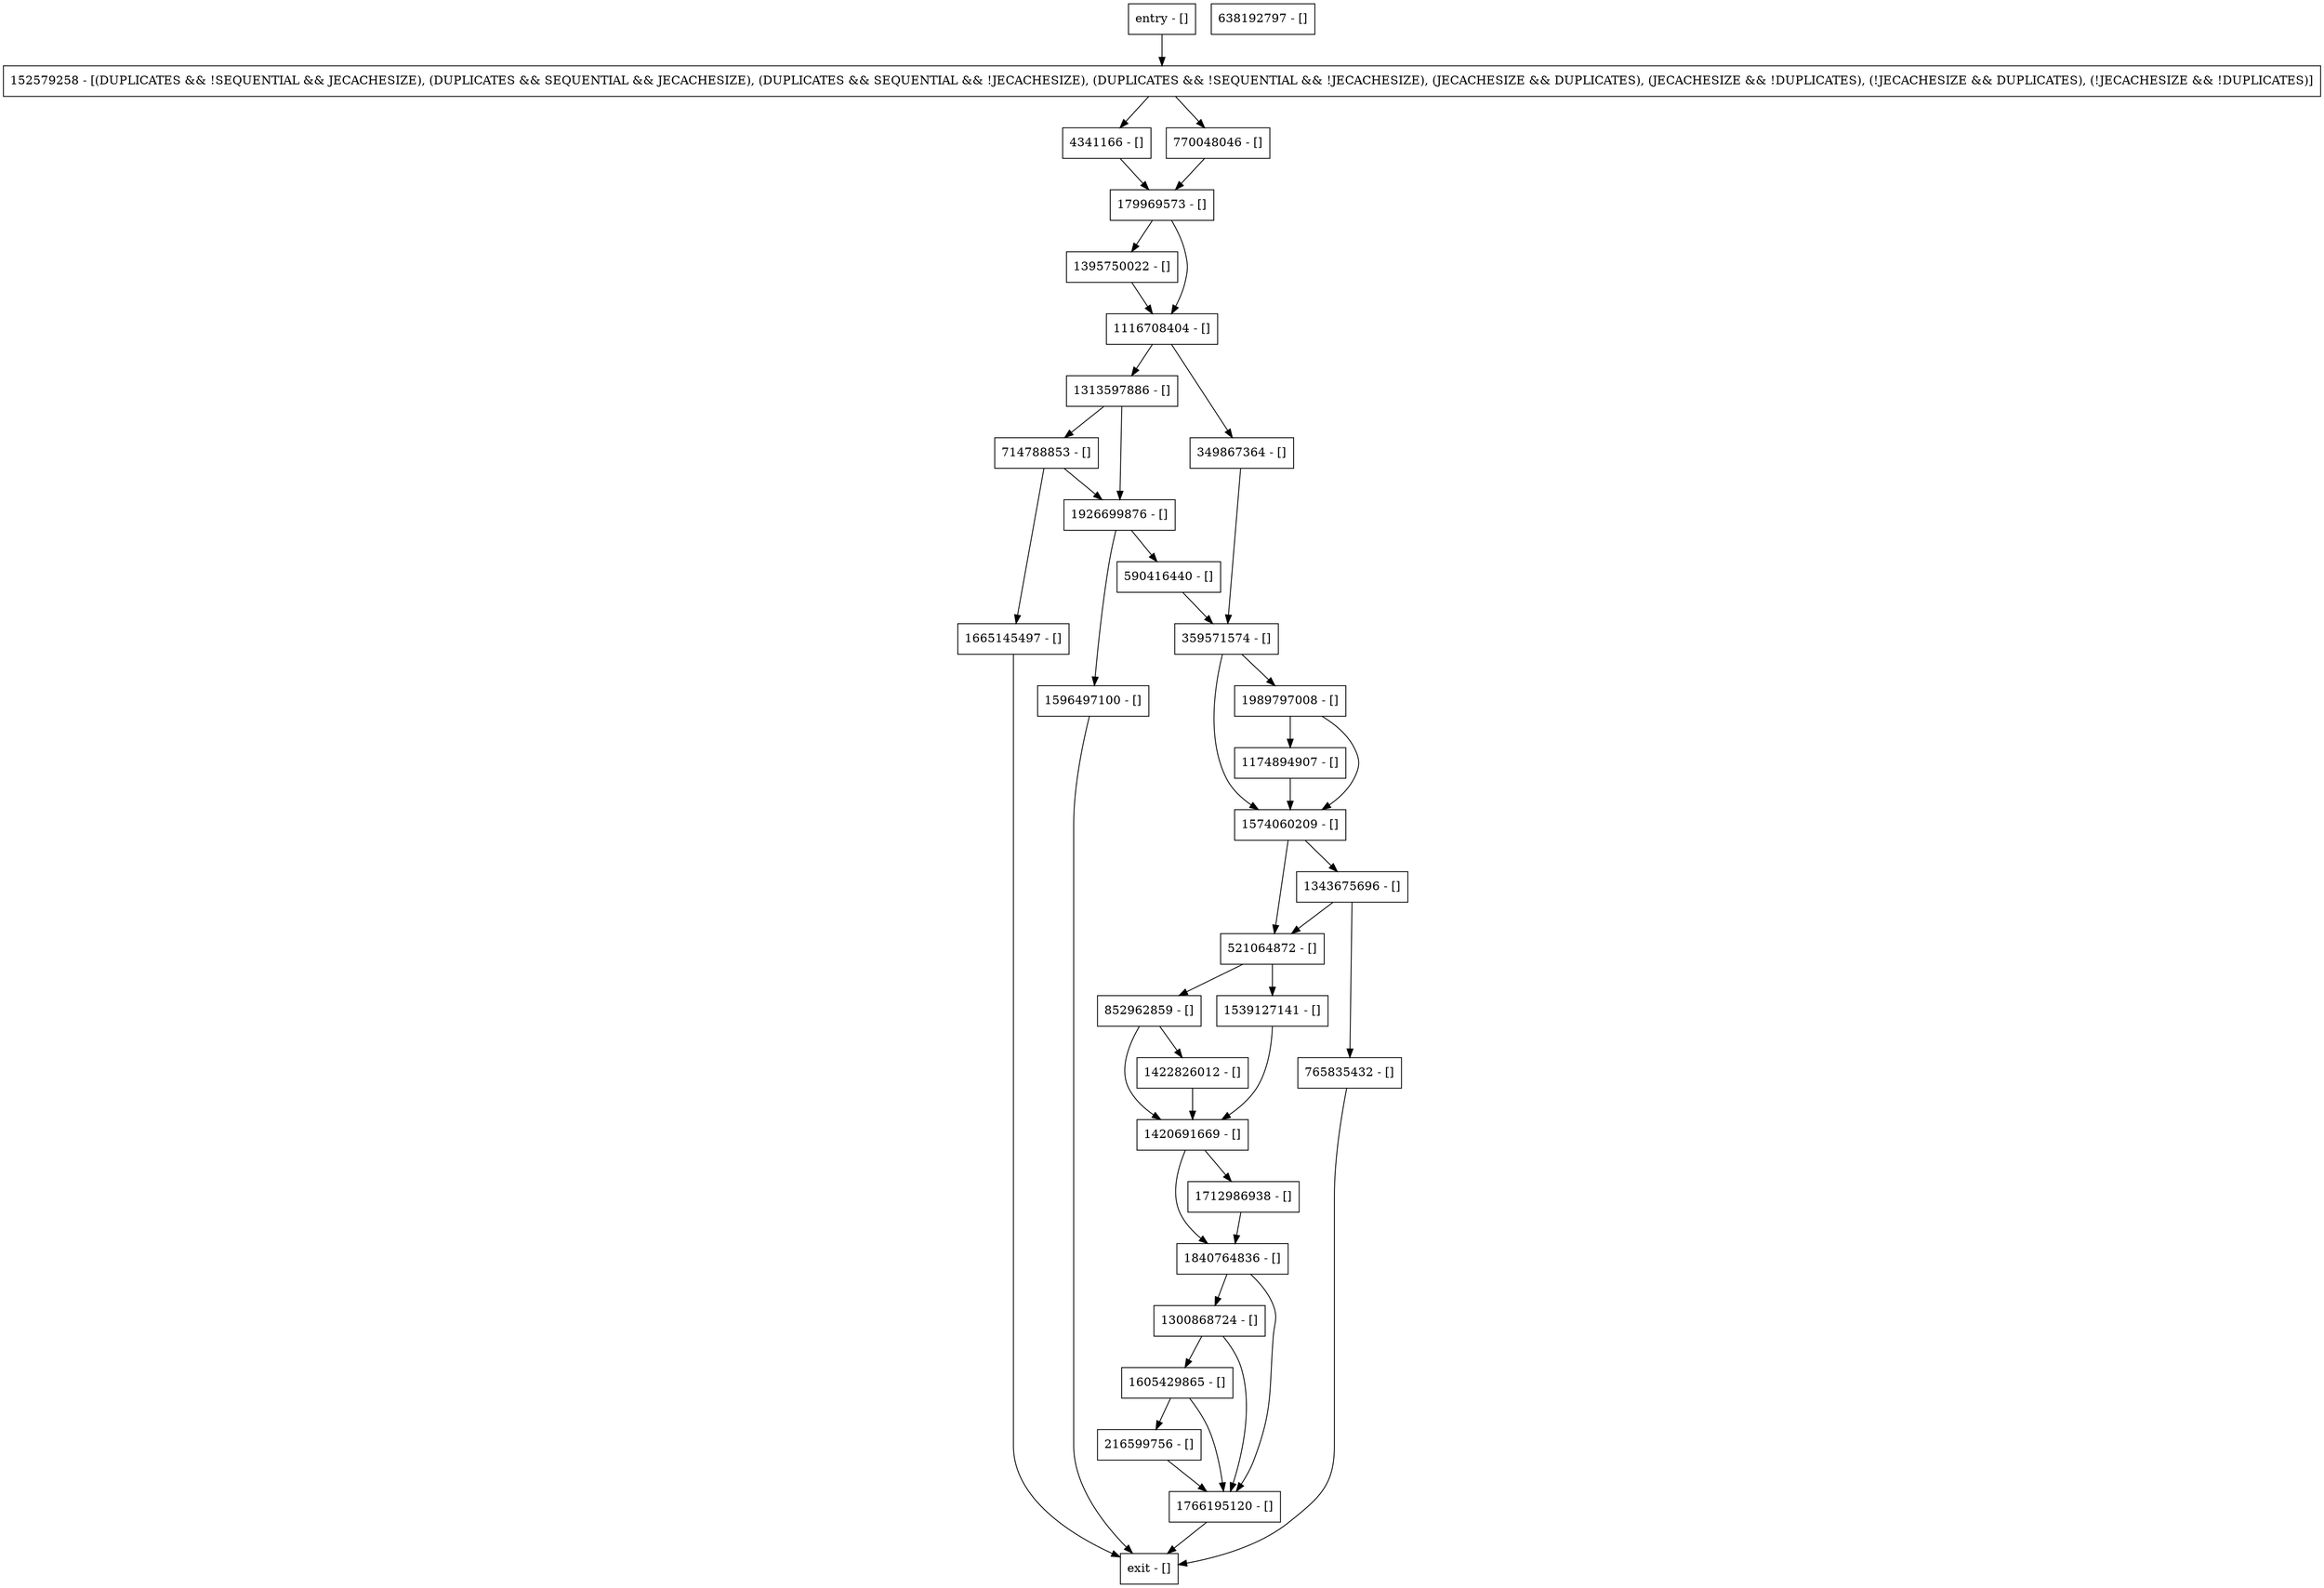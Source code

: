 digraph insertRecordInternal {
node [shape=record];
714788853 [label="714788853 - []"];
590416440 [label="590416440 - []"];
1766195120 [label="1766195120 - []"];
1574060209 [label="1574060209 - []"];
1395750022 [label="1395750022 - []"];
1596497100 [label="1596497100 - []"];
1712986938 [label="1712986938 - []"];
4341166 [label="4341166 - []"];
1989797008 [label="1989797008 - []"];
216599756 [label="216599756 - []"];
770048046 [label="770048046 - []"];
1313597886 [label="1313597886 - []"];
1539127141 [label="1539127141 - []"];
349867364 [label="349867364 - []"];
1926699876 [label="1926699876 - []"];
1300868724 [label="1300868724 - []"];
1174894907 [label="1174894907 - []"];
638192797 [label="638192797 - []"];
359571574 [label="359571574 - []"];
521064872 [label="521064872 - []"];
1422826012 [label="1422826012 - []"];
152579258 [label="152579258 - [(DUPLICATES && !SEQUENTIAL && JECACHESIZE), (DUPLICATES && SEQUENTIAL && JECACHESIZE), (DUPLICATES && SEQUENTIAL && !JECACHESIZE), (DUPLICATES && !SEQUENTIAL && !JECACHESIZE), (JECACHESIZE && DUPLICATES), (JECACHESIZE && !DUPLICATES), (!JECACHESIZE && DUPLICATES), (!JECACHESIZE && !DUPLICATES)]"];
entry [label="entry - []"];
exit [label="exit - []"];
1343675696 [label="1343675696 - []"];
1840764836 [label="1840764836 - []"];
1116708404 [label="1116708404 - []"];
1420691669 [label="1420691669 - []"];
765835432 [label="765835432 - []"];
179969573 [label="179969573 - []"];
1665145497 [label="1665145497 - []"];
852962859 [label="852962859 - []"];
1605429865 [label="1605429865 - []"];
entry;
exit;
714788853 -> 1926699876;
714788853 -> 1665145497;
590416440 -> 359571574;
1766195120 -> exit;
1574060209 -> 1343675696;
1574060209 -> 521064872;
1395750022 -> 1116708404;
1596497100 -> exit;
1712986938 -> 1840764836;
4341166 -> 179969573;
1989797008 -> 1574060209;
1989797008 -> 1174894907;
216599756 -> 1766195120;
770048046 -> 179969573;
1313597886 -> 714788853;
1313597886 -> 1926699876;
1539127141 -> 1420691669;
349867364 -> 359571574;
1926699876 -> 590416440;
1926699876 -> 1596497100;
1300868724 -> 1766195120;
1300868724 -> 1605429865;
1174894907 -> 1574060209;
359571574 -> 1574060209;
359571574 -> 1989797008;
521064872 -> 1539127141;
521064872 -> 852962859;
1422826012 -> 1420691669;
152579258 -> 770048046;
152579258 -> 4341166;
entry -> 152579258;
1343675696 -> 521064872;
1343675696 -> 765835432;
1840764836 -> 1766195120;
1840764836 -> 1300868724;
1116708404 -> 1313597886;
1116708404 -> 349867364;
1420691669 -> 1840764836;
1420691669 -> 1712986938;
765835432 -> exit;
179969573 -> 1116708404;
179969573 -> 1395750022;
1665145497 -> exit;
852962859 -> 1420691669;
852962859 -> 1422826012;
1605429865 -> 1766195120;
1605429865 -> 216599756;
}
